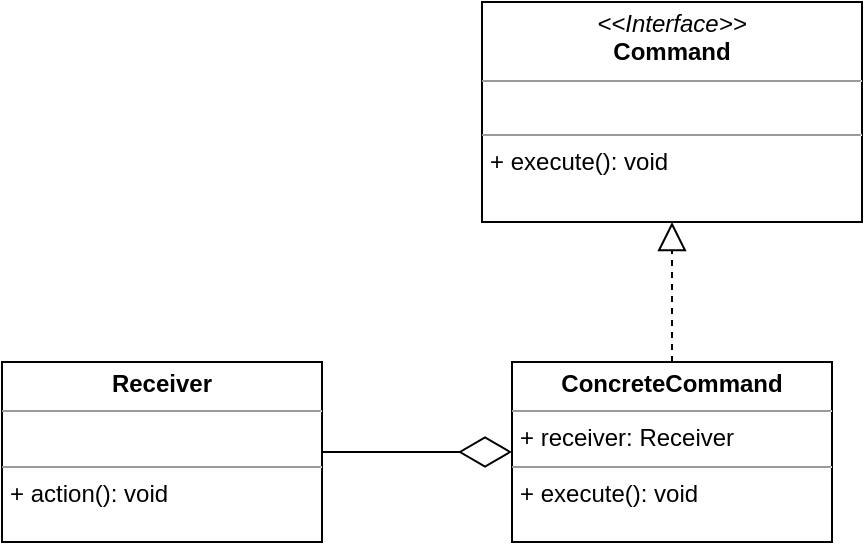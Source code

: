<mxfile version="12.5.1" type="github">
  <diagram id="yZvIk-EH8Ej1EUAhiVC6" name="Page-1">
    <mxGraphModel dx="1186" dy="779" grid="1" gridSize="10" guides="1" tooltips="1" connect="1" arrows="1" fold="1" page="1" pageScale="1" pageWidth="850" pageHeight="1100" math="0" shadow="0">
      <root>
        <mxCell id="0"/>
        <mxCell id="1" parent="0"/>
        <mxCell id="sfI04hz0fIJnskIM5_Dg-1" value="&lt;p style=&quot;margin: 0px ; margin-top: 4px ; text-align: center&quot;&gt;&lt;i&gt;&amp;lt;&amp;lt;Interface&amp;gt;&amp;gt;&lt;/i&gt;&lt;br&gt;&lt;b&gt;Command&lt;/b&gt;&lt;/p&gt;&lt;hr size=&quot;1&quot;&gt;&lt;p style=&quot;margin: 0px ; margin-left: 4px&quot;&gt;&lt;br&gt;&lt;/p&gt;&lt;hr size=&quot;1&quot;&gt;&lt;p style=&quot;margin: 0px ; margin-left: 4px&quot;&gt;+ execute(): void&lt;br&gt;&lt;/p&gt;" style="verticalAlign=top;align=left;overflow=fill;fontSize=12;fontFamily=Helvetica;html=1;" vertex="1" parent="1">
          <mxGeometry x="290" y="40" width="190" height="110" as="geometry"/>
        </mxCell>
        <mxCell id="sfI04hz0fIJnskIM5_Dg-2" style="edgeStyle=orthogonalEdgeStyle;rounded=0;orthogonalLoop=1;jettySize=auto;html=1;exitX=0.5;exitY=1;exitDx=0;exitDy=0;" edge="1" parent="1" source="sfI04hz0fIJnskIM5_Dg-1" target="sfI04hz0fIJnskIM5_Dg-1">
          <mxGeometry relative="1" as="geometry"/>
        </mxCell>
        <mxCell id="sfI04hz0fIJnskIM5_Dg-3" value="&lt;p style=&quot;margin: 0px ; margin-top: 4px ; text-align: center&quot;&gt;&lt;b&gt;ConcreteCommand&lt;/b&gt;&lt;br&gt;&lt;/p&gt;&lt;hr size=&quot;1&quot;&gt;&lt;p style=&quot;margin: 0px ; margin-left: 4px&quot;&gt;+ receiver: Receiver&lt;/p&gt;&lt;hr size=&quot;1&quot;&gt;&lt;p style=&quot;margin: 0px ; margin-left: 4px&quot;&gt;+ execute(): void&lt;/p&gt;" style="verticalAlign=top;align=left;overflow=fill;fontSize=12;fontFamily=Helvetica;html=1;" vertex="1" parent="1">
          <mxGeometry x="305" y="220" width="160" height="90" as="geometry"/>
        </mxCell>
        <mxCell id="sfI04hz0fIJnskIM5_Dg-4" value="&lt;p style=&quot;margin: 0px ; margin-top: 4px ; text-align: center&quot;&gt;&lt;b&gt;Receiver&lt;/b&gt;&lt;/p&gt;&lt;hr size=&quot;1&quot;&gt;&lt;p style=&quot;margin: 0px ; margin-left: 4px&quot;&gt;&lt;br&gt;&lt;/p&gt;&lt;hr size=&quot;1&quot;&gt;&lt;p style=&quot;margin: 0px ; margin-left: 4px&quot;&gt;+ action(): void&lt;br&gt;&lt;/p&gt;" style="verticalAlign=top;align=left;overflow=fill;fontSize=12;fontFamily=Helvetica;html=1;" vertex="1" parent="1">
          <mxGeometry x="50" y="220" width="160" height="90" as="geometry"/>
        </mxCell>
        <mxCell id="sfI04hz0fIJnskIM5_Dg-5" value="" style="endArrow=diamondThin;endFill=0;endSize=24;html=1;entryX=0;entryY=0.5;entryDx=0;entryDy=0;exitX=1;exitY=0.5;exitDx=0;exitDy=0;" edge="1" parent="1" source="sfI04hz0fIJnskIM5_Dg-4" target="sfI04hz0fIJnskIM5_Dg-3">
          <mxGeometry width="160" relative="1" as="geometry">
            <mxPoint x="50" y="330" as="sourcePoint"/>
            <mxPoint x="210" y="330" as="targetPoint"/>
          </mxGeometry>
        </mxCell>
        <mxCell id="sfI04hz0fIJnskIM5_Dg-6" value="" style="endArrow=block;dashed=1;endFill=0;endSize=12;html=1;entryX=0.5;entryY=1;entryDx=0;entryDy=0;" edge="1" parent="1" source="sfI04hz0fIJnskIM5_Dg-3" target="sfI04hz0fIJnskIM5_Dg-1">
          <mxGeometry width="160" relative="1" as="geometry">
            <mxPoint x="50" y="330" as="sourcePoint"/>
            <mxPoint x="210" y="330" as="targetPoint"/>
          </mxGeometry>
        </mxCell>
      </root>
    </mxGraphModel>
  </diagram>
</mxfile>
